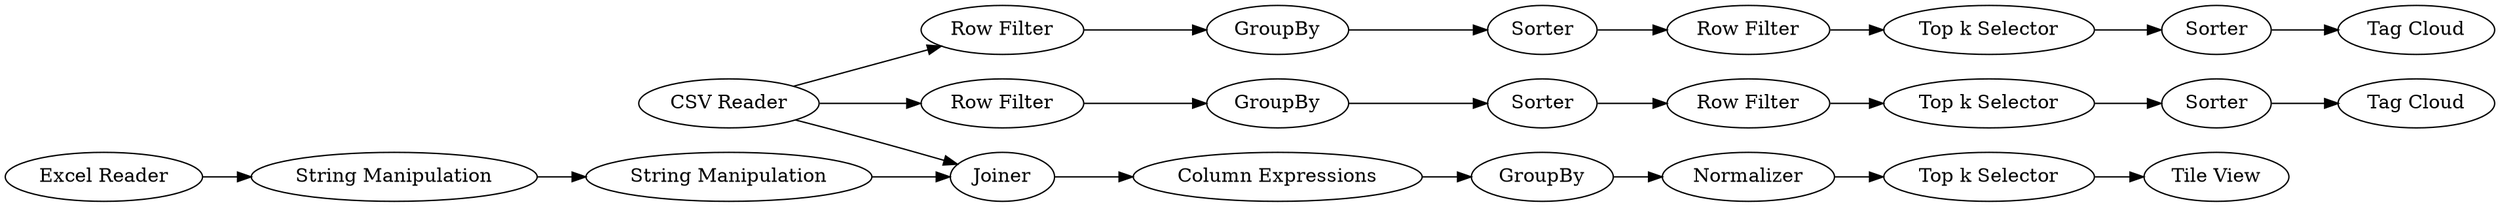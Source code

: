 digraph {
	4 -> 3
	8 -> 9
	13 -> 14
	24 -> 7
	7 -> 12
	1 -> 8
	1 -> 4
	6 -> 11
	20 -> 25
	14 -> 15
	16 -> 18
	10 -> 24
	1 -> 15
	15 -> 17
	3 -> 5
	18 -> 20
	12 -> 22
	23 -> 6
	2 -> 13
	5 -> 23
	17 -> 16
	9 -> 10
	11 -> 21
	7 [label="Top k Selector"]
	9 [label=GroupBy]
	21 [label="Tag Cloud"]
	18 [label=Normalizer]
	8 [label="Row Filter"]
	17 [label="Column Expressions"]
	3 [label=GroupBy]
	24 [label="Row Filter"]
	6 [label="Top k Selector"]
	15 [label=Joiner]
	25 [label="Tile View"]
	10 [label=Sorter]
	12 [label=Sorter]
	16 [label=GroupBy]
	1 [label="CSV Reader"]
	22 [label="Tag Cloud"]
	23 [label="Row Filter"]
	4 [label="Row Filter"]
	11 [label=Sorter]
	14 [label="String Manipulation"]
	5 [label=Sorter]
	13 [label="String Manipulation"]
	20 [label="Top k Selector"]
	2 [label="Excel Reader"]
	rankdir=LR
}
